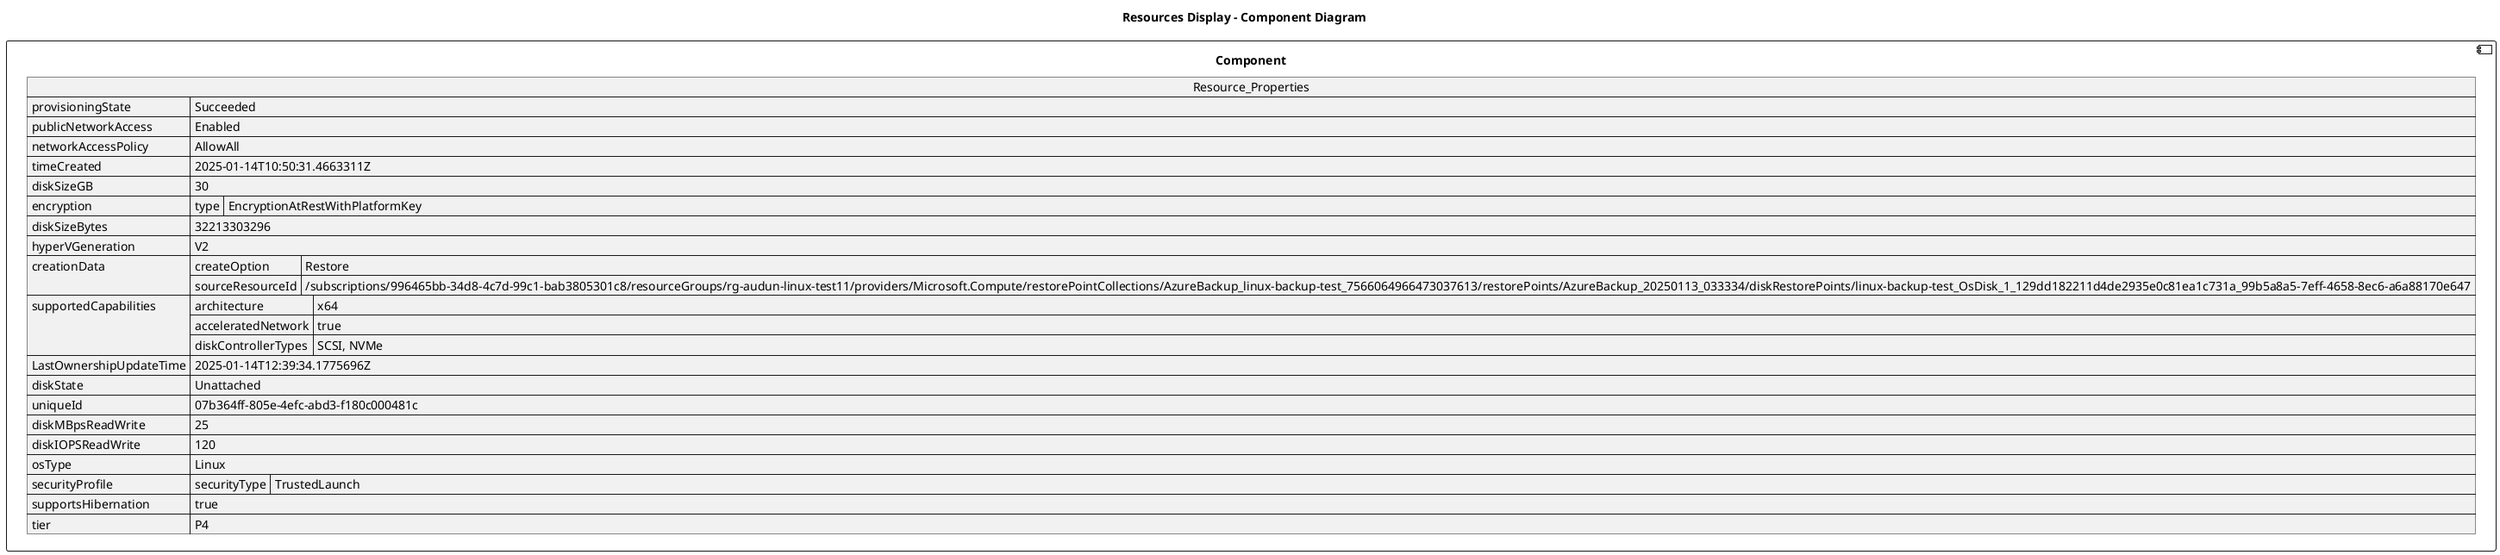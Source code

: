 @startuml

title Resources Display - Component Diagram

component Component {

json  Resource_Properties {
  "provisioningState": "Succeeded",
  "publicNetworkAccess": "Enabled",
  "networkAccessPolicy": "AllowAll",
  "timeCreated": "2025-01-14T10:50:31.4663311Z",
  "diskSizeGB": 30,
  "encryption": {
    "type": "EncryptionAtRestWithPlatformKey"
  },
  "diskSizeBytes": 32213303296,
  "hyperVGeneration": "V2",
  "creationData": {
    "createOption": "Restore",
    "sourceResourceId": "/subscriptions/996465bb-34d8-4c7d-99c1-bab3805301c8/resourceGroups/rg-audun-linux-test11/providers/Microsoft.Compute/restorePointCollections/AzureBackup_linux-backup-test_7566064966473037613/restorePoints/AzureBackup_20250113_033334/diskRestorePoints/linux-backup-test_OsDisk_1_129dd182211d4de2935e0c81ea1c731a_99b5a8a5-7eff-4658-8ec6-a6a88170e647"
  },
  "supportedCapabilities": {
    "architecture": "x64",
    "acceleratedNetwork": true,
    "diskControllerTypes": "SCSI, NVMe"
  },
  "LastOwnershipUpdateTime": "2025-01-14T12:39:34.1775696Z",
  "diskState": "Unattached",
  "uniqueId": "07b364ff-805e-4efc-abd3-f180c000481c",
  "diskMBpsReadWrite": 25,
  "diskIOPSReadWrite": 120,
  "osType": "Linux",
  "securityProfile": {
    "securityType": "TrustedLaunch"
  },
  "supportsHibernation": true,
  "tier": "P4"
}
}
@enduml
